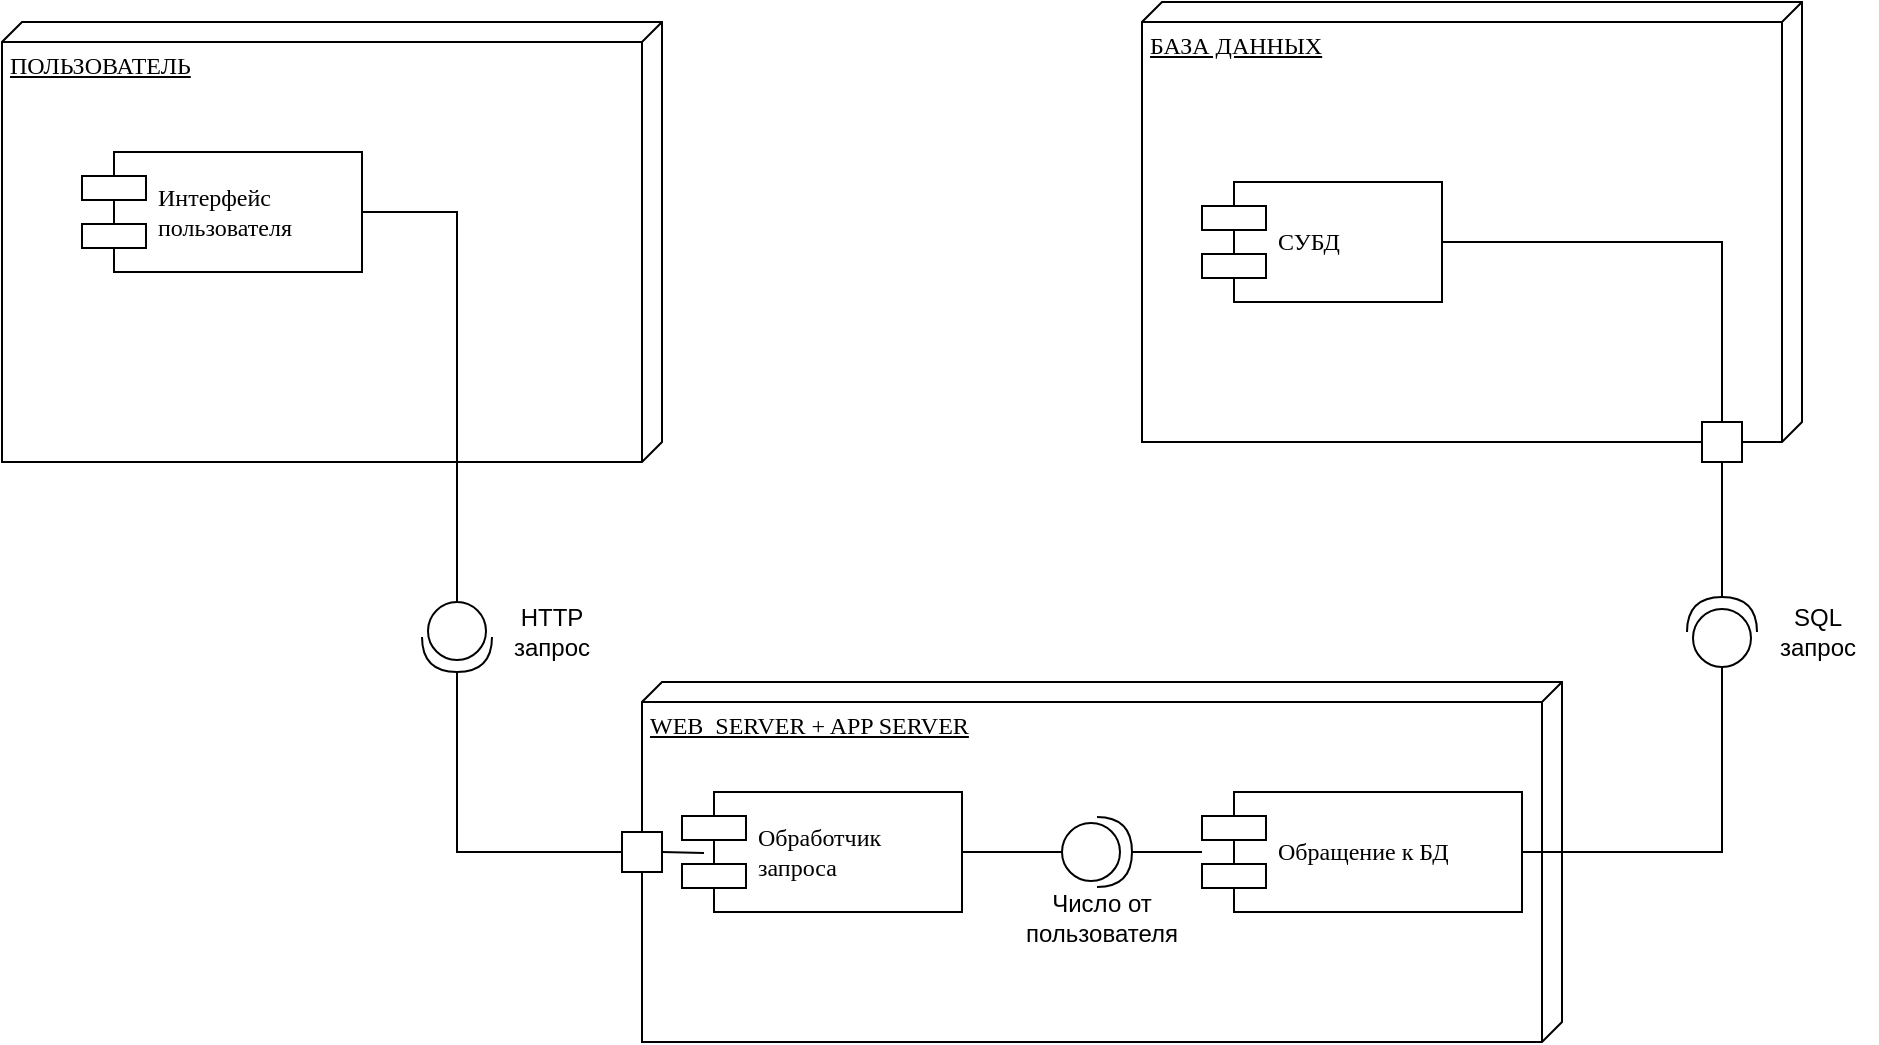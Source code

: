 <mxfile version="20.0.1" type="device"><diagram name="Page-1" id="5f0bae14-7c28-e335-631c-24af17079c00"><mxGraphModel dx="1038" dy="643" grid="1" gridSize="10" guides="1" tooltips="1" connect="1" arrows="1" fold="1" page="1" pageScale="1" pageWidth="1100" pageHeight="850" background="none" math="0" shadow="0"><root><mxCell id="0"/><mxCell id="1" parent="0"/><mxCell id="39150e848f15840c-1" value="ПОЛЬЗОВАТЕЛЬ" style="verticalAlign=top;align=left;spacingTop=8;spacingLeft=2;spacingRight=12;shape=cube;size=10;direction=south;fontStyle=4;html=1;rounded=0;shadow=0;comic=0;labelBackgroundColor=none;strokeWidth=1;fontFamily=Verdana;fontSize=12" parent="1" vertex="1"><mxGeometry x="20" y="70" width="330" height="220" as="geometry"/></mxCell><mxCell id="39150e848f15840c-2" value="БАЗА ДАННЫХ" style="verticalAlign=top;align=left;spacingTop=8;spacingLeft=2;spacingRight=12;shape=cube;size=10;direction=south;fontStyle=4;html=1;rounded=0;shadow=0;comic=0;labelBackgroundColor=none;strokeWidth=1;fontFamily=Verdana;fontSize=12" parent="1" vertex="1"><mxGeometry x="590" y="60" width="330" height="220" as="geometry"/></mxCell><mxCell id="39150e848f15840c-3" value="WEB_SERVER + APP SERVER" style="verticalAlign=top;align=left;spacingTop=8;spacingLeft=2;spacingRight=12;shape=cube;size=10;direction=south;fontStyle=4;html=1;rounded=0;shadow=0;comic=0;labelBackgroundColor=none;strokeWidth=1;fontFamily=Verdana;fontSize=12" parent="1" vertex="1"><mxGeometry x="340" y="400" width="460" height="180" as="geometry"/></mxCell><mxCell id="RkL_ujQasIIibwVspsHM-5" style="edgeStyle=orthogonalEdgeStyle;rounded=0;orthogonalLoop=1;jettySize=auto;html=1;exitX=1;exitY=0.5;exitDx=0;exitDy=0;entryX=0;entryY=0.5;entryDx=0;entryDy=0;endArrow=none;endFill=0;startArrow=none;" edge="1" parent="1" source="RkL_ujQasIIibwVspsHM-12" target="RkL_ujQasIIibwVspsHM-1"><mxGeometry relative="1" as="geometry"/></mxCell><mxCell id="39150e848f15840c-5" value="Интерфейс &lt;br&gt;пользователя" style="shape=component;align=left;spacingLeft=36;rounded=0;shadow=0;comic=0;labelBackgroundColor=none;strokeWidth=1;fontFamily=Verdana;fontSize=12;html=1;" parent="1" vertex="1"><mxGeometry x="60" y="135" width="140" height="60" as="geometry"/></mxCell><mxCell id="rkp-nZQdxHfcBCl3fcLx-16" value="" style="edgeStyle=orthogonalEdgeStyle;rounded=0;orthogonalLoop=1;jettySize=auto;html=1;endArrow=none;endFill=0;entryX=0.5;entryY=0;entryDx=0;entryDy=0;" parent="1" source="39150e848f15840c-7" edge="1" target="RkL_ujQasIIibwVspsHM-7"><mxGeometry relative="1" as="geometry"><mxPoint x="820" y="270" as="targetPoint"/></mxGeometry></mxCell><mxCell id="39150e848f15840c-7" value="СУБД" style="shape=component;align=left;spacingLeft=36;rounded=0;shadow=0;comic=0;labelBackgroundColor=none;strokeWidth=1;fontFamily=Verdana;fontSize=12;html=1;" parent="1" vertex="1"><mxGeometry x="620" y="150" width="120" height="60" as="geometry"/></mxCell><mxCell id="rkp-nZQdxHfcBCl3fcLx-9" value="" style="edgeStyle=orthogonalEdgeStyle;rounded=0;orthogonalLoop=1;jettySize=auto;html=1;endArrow=none;endFill=0;startArrow=none;" parent="1" source="RkL_ujQasIIibwVspsHM-19" target="rkp-nZQdxHfcBCl3fcLx-6" edge="1"><mxGeometry relative="1" as="geometry"/></mxCell><mxCell id="39150e848f15840c-10" value="Обработчик&amp;nbsp;&lt;br&gt;запроса" style="shape=component;align=left;spacingLeft=36;rounded=0;shadow=0;comic=0;labelBackgroundColor=none;strokeWidth=1;fontFamily=Verdana;fontSize=12;html=1;" parent="1" vertex="1"><mxGeometry x="360" y="455" width="140" height="60" as="geometry"/></mxCell><mxCell id="rkp-nZQdxHfcBCl3fcLx-8" value="" style="edgeStyle=orthogonalEdgeStyle;rounded=0;orthogonalLoop=1;jettySize=auto;html=1;endArrow=none;endFill=0;" parent="1" target="39150e848f15840c-10" edge="1"><mxGeometry relative="1" as="geometry"><mxPoint x="350.0" y="485.029" as="sourcePoint"/></mxGeometry></mxCell><mxCell id="RkL_ujQasIIibwVspsHM-15" style="edgeStyle=orthogonalEdgeStyle;rounded=0;orthogonalLoop=1;jettySize=auto;html=1;exitX=1;exitY=0.5;exitDx=0;exitDy=0;entryX=0.5;entryY=1;entryDx=0;entryDy=0;endArrow=none;endFill=0;startArrow=none;" edge="1" parent="1" source="RkL_ujQasIIibwVspsHM-22" target="RkL_ujQasIIibwVspsHM-7"><mxGeometry relative="1" as="geometry"/></mxCell><mxCell id="rkp-nZQdxHfcBCl3fcLx-6" value="Обращение к БД" style="shape=component;align=left;spacingLeft=36;rounded=0;shadow=0;comic=0;labelBackgroundColor=none;strokeWidth=1;fontFamily=Verdana;fontSize=12;html=1;" parent="1" vertex="1"><mxGeometry x="620" y="455" width="160" height="60" as="geometry"/></mxCell><mxCell id="RkL_ujQasIIibwVspsHM-6" style="edgeStyle=orthogonalEdgeStyle;rounded=0;orthogonalLoop=1;jettySize=auto;html=1;exitX=1;exitY=0.5;exitDx=0;exitDy=0;endArrow=none;endFill=0;" edge="1" parent="1" source="RkL_ujQasIIibwVspsHM-1"><mxGeometry relative="1" as="geometry"><mxPoint x="350" y="485.143" as="targetPoint"/></mxGeometry></mxCell><mxCell id="RkL_ujQasIIibwVspsHM-16" style="edgeStyle=orthogonalEdgeStyle;rounded=0;orthogonalLoop=1;jettySize=auto;html=1;exitX=0;exitY=0.5;exitDx=0;exitDy=0;endArrow=none;endFill=0;" edge="1" parent="1" source="RkL_ujQasIIibwVspsHM-1"><mxGeometry relative="1" as="geometry"><mxPoint x="340" y="485" as="targetPoint"/></mxGeometry></mxCell><mxCell id="RkL_ujQasIIibwVspsHM-1" value="" style="whiteSpace=wrap;html=1;aspect=fixed;" vertex="1" parent="1"><mxGeometry x="330" y="475" width="20" height="20" as="geometry"/></mxCell><mxCell id="RkL_ujQasIIibwVspsHM-7" value="" style="whiteSpace=wrap;html=1;aspect=fixed;" vertex="1" parent="1"><mxGeometry x="870" y="270" width="20" height="20" as="geometry"/></mxCell><mxCell id="RkL_ujQasIIibwVspsHM-12" value="" style="shape=providedRequiredInterface;html=1;verticalLabelPosition=bottom;sketch=0;rotation=90;" vertex="1" parent="1"><mxGeometry x="230" y="360" width="35" height="35" as="geometry"/></mxCell><mxCell id="RkL_ujQasIIibwVspsHM-13" value="" style="edgeStyle=orthogonalEdgeStyle;rounded=0;orthogonalLoop=1;jettySize=auto;html=1;exitX=1;exitY=0.5;exitDx=0;exitDy=0;entryX=0;entryY=0.5;entryDx=0;entryDy=0;endArrow=none;endFill=0;" edge="1" parent="1" source="39150e848f15840c-5" target="RkL_ujQasIIibwVspsHM-12"><mxGeometry relative="1" as="geometry"><mxPoint x="200" y="165" as="sourcePoint"/><mxPoint x="300" y="485" as="targetPoint"/></mxGeometry></mxCell><mxCell id="RkL_ujQasIIibwVspsHM-14" value="HTTP запрос" style="text;html=1;strokeColor=none;fillColor=none;align=center;verticalAlign=middle;whiteSpace=wrap;rounded=0;" vertex="1" parent="1"><mxGeometry x="265" y="360" width="60" height="30" as="geometry"/></mxCell><mxCell id="RkL_ujQasIIibwVspsHM-19" value="" style="shape=providedRequiredInterface;html=1;verticalLabelPosition=bottom;sketch=0;rotation=0;" vertex="1" parent="1"><mxGeometry x="550" y="467.5" width="35" height="35" as="geometry"/></mxCell><mxCell id="RkL_ujQasIIibwVspsHM-20" value="" style="edgeStyle=orthogonalEdgeStyle;rounded=0;orthogonalLoop=1;jettySize=auto;html=1;endArrow=none;endFill=0;" edge="1" parent="1" source="39150e848f15840c-10" target="RkL_ujQasIIibwVspsHM-19"><mxGeometry relative="1" as="geometry"><mxPoint x="500" y="485" as="sourcePoint"/><mxPoint x="620" y="485" as="targetPoint"/></mxGeometry></mxCell><mxCell id="RkL_ujQasIIibwVspsHM-21" value="Число от пользователя" style="text;html=1;strokeColor=none;fillColor=none;align=center;verticalAlign=middle;whiteSpace=wrap;rounded=0;" vertex="1" parent="1"><mxGeometry x="540" y="502.5" width="60" height="30" as="geometry"/></mxCell><mxCell id="RkL_ujQasIIibwVspsHM-22" value="" style="shape=providedRequiredInterface;html=1;verticalLabelPosition=bottom;sketch=0;rotation=-90;" vertex="1" parent="1"><mxGeometry x="862.5" y="357.5" width="35" height="35" as="geometry"/></mxCell><mxCell id="RkL_ujQasIIibwVspsHM-23" value="" style="edgeStyle=orthogonalEdgeStyle;rounded=0;orthogonalLoop=1;jettySize=auto;html=1;exitX=1;exitY=0.5;exitDx=0;exitDy=0;endArrow=none;endFill=0;entryX=0;entryY=0.5;entryDx=0;entryDy=0;entryPerimeter=0;" edge="1" parent="1" source="rkp-nZQdxHfcBCl3fcLx-6" target="RkL_ujQasIIibwVspsHM-22"><mxGeometry relative="1" as="geometry"><mxPoint x="780" y="485" as="sourcePoint"/><mxPoint x="900" y="390" as="targetPoint"/></mxGeometry></mxCell><mxCell id="RkL_ujQasIIibwVspsHM-24" value="SQL запрос" style="text;html=1;strokeColor=none;fillColor=none;align=center;verticalAlign=middle;whiteSpace=wrap;rounded=0;" vertex="1" parent="1"><mxGeometry x="897.5" y="360" width="60" height="30" as="geometry"/></mxCell></root></mxGraphModel></diagram></mxfile>
